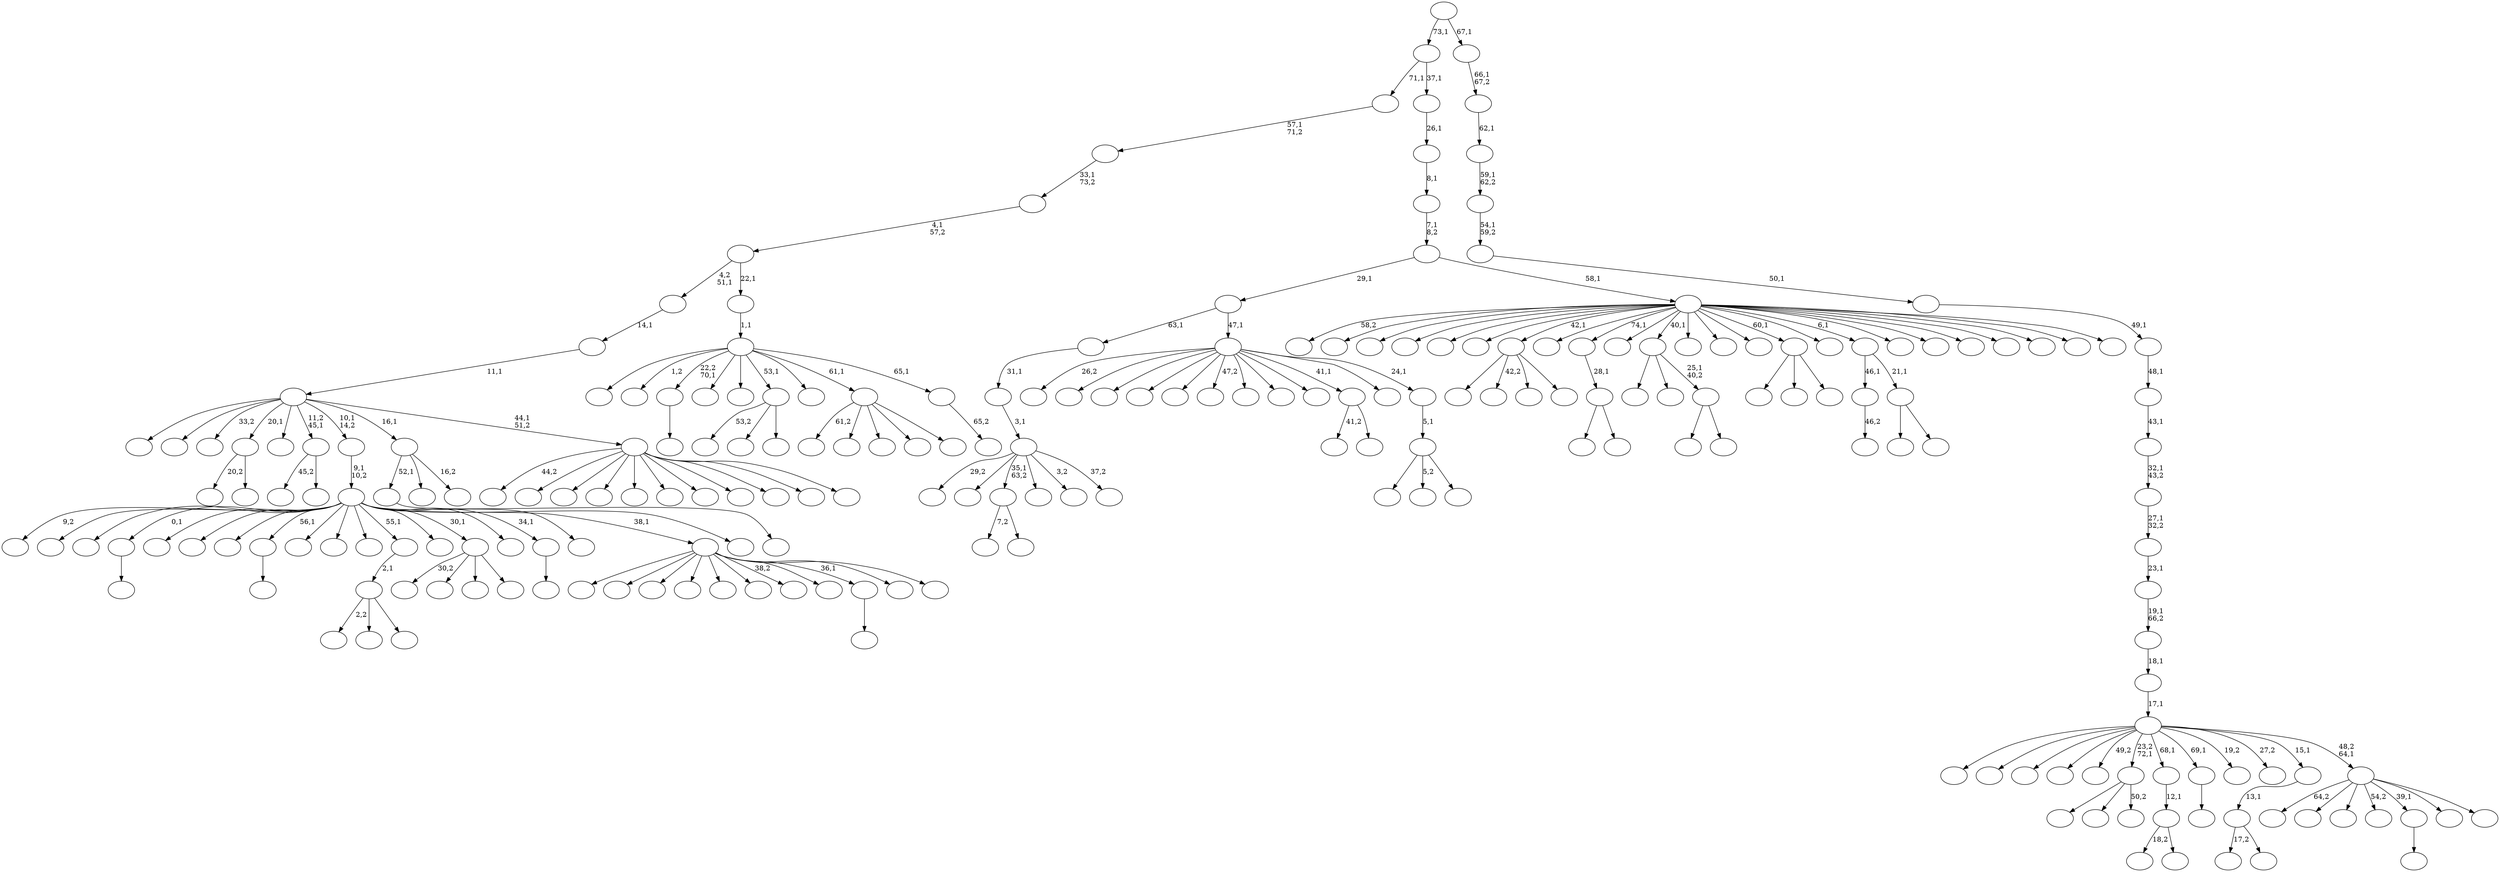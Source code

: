 digraph T {
	225 [label=""]
	224 [label=""]
	223 [label=""]
	222 [label=""]
	221 [label=""]
	220 [label=""]
	219 [label=""]
	218 [label=""]
	217 [label=""]
	216 [label=""]
	215 [label=""]
	214 [label=""]
	213 [label=""]
	212 [label=""]
	211 [label=""]
	210 [label=""]
	209 [label=""]
	208 [label=""]
	207 [label=""]
	206 [label=""]
	205 [label=""]
	204 [label=""]
	203 [label=""]
	202 [label=""]
	201 [label=""]
	200 [label=""]
	199 [label=""]
	198 [label=""]
	197 [label=""]
	196 [label=""]
	195 [label=""]
	194 [label=""]
	193 [label=""]
	192 [label=""]
	191 [label=""]
	190 [label=""]
	189 [label=""]
	188 [label=""]
	187 [label=""]
	186 [label=""]
	185 [label=""]
	184 [label=""]
	183 [label=""]
	182 [label=""]
	181 [label=""]
	180 [label=""]
	179 [label=""]
	178 [label=""]
	177 [label=""]
	176 [label=""]
	175 [label=""]
	174 [label=""]
	173 [label=""]
	172 [label=""]
	171 [label=""]
	170 [label=""]
	169 [label=""]
	168 [label=""]
	167 [label=""]
	166 [label=""]
	165 [label=""]
	164 [label=""]
	163 [label=""]
	162 [label=""]
	161 [label=""]
	160 [label=""]
	159 [label=""]
	158 [label=""]
	157 [label=""]
	156 [label=""]
	155 [label=""]
	154 [label=""]
	153 [label=""]
	152 [label=""]
	151 [label=""]
	150 [label=""]
	149 [label=""]
	148 [label=""]
	147 [label=""]
	146 [label=""]
	145 [label=""]
	144 [label=""]
	143 [label=""]
	142 [label=""]
	141 [label=""]
	140 [label=""]
	139 [label=""]
	138 [label=""]
	137 [label=""]
	136 [label=""]
	135 [label=""]
	134 [label=""]
	133 [label=""]
	132 [label=""]
	131 [label=""]
	130 [label=""]
	129 [label=""]
	128 [label=""]
	127 [label=""]
	126 [label=""]
	125 [label=""]
	124 [label=""]
	123 [label=""]
	122 [label=""]
	121 [label=""]
	120 [label=""]
	119 [label=""]
	118 [label=""]
	117 [label=""]
	116 [label=""]
	115 [label=""]
	114 [label=""]
	113 [label=""]
	112 [label=""]
	111 [label=""]
	110 [label=""]
	109 [label=""]
	108 [label=""]
	107 [label=""]
	106 [label=""]
	105 [label=""]
	104 [label=""]
	103 [label=""]
	102 [label=""]
	101 [label=""]
	100 [label=""]
	99 [label=""]
	98 [label=""]
	97 [label=""]
	96 [label=""]
	95 [label=""]
	94 [label=""]
	93 [label=""]
	92 [label=""]
	91 [label=""]
	90 [label=""]
	89 [label=""]
	88 [label=""]
	87 [label=""]
	86 [label=""]
	85 [label=""]
	84 [label=""]
	83 [label=""]
	82 [label=""]
	81 [label=""]
	80 [label=""]
	79 [label=""]
	78 [label=""]
	77 [label=""]
	76 [label=""]
	75 [label=""]
	74 [label=""]
	73 [label=""]
	72 [label=""]
	71 [label=""]
	70 [label=""]
	69 [label=""]
	68 [label=""]
	67 [label=""]
	66 [label=""]
	65 [label=""]
	64 [label=""]
	63 [label=""]
	62 [label=""]
	61 [label=""]
	60 [label=""]
	59 [label=""]
	58 [label=""]
	57 [label=""]
	56 [label=""]
	55 [label=""]
	54 [label=""]
	53 [label=""]
	52 [label=""]
	51 [label=""]
	50 [label=""]
	49 [label=""]
	48 [label=""]
	47 [label=""]
	46 [label=""]
	45 [label=""]
	44 [label=""]
	43 [label=""]
	42 [label=""]
	41 [label=""]
	40 [label=""]
	39 [label=""]
	38 [label=""]
	37 [label=""]
	36 [label=""]
	35 [label=""]
	34 [label=""]
	33 [label=""]
	32 [label=""]
	31 [label=""]
	30 [label=""]
	29 [label=""]
	28 [label=""]
	27 [label=""]
	26 [label=""]
	25 [label=""]
	24 [label=""]
	23 [label=""]
	22 [label=""]
	21 [label=""]
	20 [label=""]
	19 [label=""]
	18 [label=""]
	17 [label=""]
	16 [label=""]
	15 [label=""]
	14 [label=""]
	13 [label=""]
	12 [label=""]
	11 [label=""]
	10 [label=""]
	9 [label=""]
	8 [label=""]
	7 [label=""]
	6 [label=""]
	5 [label=""]
	4 [label=""]
	3 [label=""]
	2 [label=""]
	1 [label=""]
	0 [label=""]
	200 -> 201 [label=""]
	190 -> 222 [label="7,2"]
	190 -> 191 [label=""]
	178 -> 225 [label=""]
	178 -> 220 [label="42,2"]
	178 -> 216 [label=""]
	178 -> 179 [label=""]
	166 -> 167 [label=""]
	160 -> 187 [label="20,2"]
	160 -> 161 [label=""]
	157 -> 158 [label="46,2"]
	155 -> 197 [label=""]
	155 -> 156 [label=""]
	154 -> 155 [label="28,1"]
	144 -> 145 [label=""]
	141 -> 142 [label=""]
	134 -> 212 [label=""]
	134 -> 151 [label=""]
	134 -> 135 [label="50,2"]
	130 -> 182 [label="18,2"]
	130 -> 131 [label=""]
	129 -> 130 [label="12,1"]
	124 -> 150 [label=""]
	124 -> 125 [label=""]
	123 -> 148 [label=""]
	123 -> 147 [label=""]
	123 -> 124 [label="25,1\n40,2"]
	113 -> 114 [label=""]
	102 -> 196 [label="53,2"]
	102 -> 174 [label=""]
	102 -> 103 [label=""]
	100 -> 218 [label="2,2"]
	100 -> 203 [label=""]
	100 -> 101 [label=""]
	99 -> 100 [label="2,1"]
	96 -> 209 [label=""]
	96 -> 128 [label=""]
	96 -> 97 [label=""]
	90 -> 149 [label="45,2"]
	90 -> 91 [label=""]
	88 -> 199 [label=""]
	88 -> 89 [label=""]
	87 -> 157 [label="46,1"]
	87 -> 88 [label="21,1"]
	83 -> 84 [label=""]
	81 -> 185 [label="30,2"]
	81 -> 183 [label=""]
	81 -> 133 [label=""]
	81 -> 82 [label=""]
	79 -> 208 [label="29,2"]
	79 -> 194 [label=""]
	79 -> 190 [label="35,1\n63,2"]
	79 -> 136 [label=""]
	79 -> 119 [label="3,2"]
	79 -> 80 [label="37,2"]
	78 -> 79 [label="3,1"]
	77 -> 78 [label="31,1"]
	69 -> 70 [label=""]
	65 -> 66 [label=""]
	63 -> 162 [label="41,2"]
	63 -> 64 [label=""]
	57 -> 207 [label=""]
	57 -> 173 [label=""]
	57 -> 172 [label=""]
	57 -> 168 [label=""]
	57 -> 164 [label=""]
	57 -> 127 [label=""]
	57 -> 110 [label="38,2"]
	57 -> 104 [label=""]
	57 -> 65 [label="36,1"]
	57 -> 59 [label=""]
	57 -> 58 [label=""]
	53 -> 206 [label="9,2"]
	53 -> 204 [label=""]
	53 -> 202 [label=""]
	53 -> 200 [label="0,1"]
	53 -> 181 [label=""]
	53 -> 163 [label=""]
	53 -> 159 [label=""]
	53 -> 144 [label="56,1"]
	53 -> 139 [label=""]
	53 -> 117 [label=""]
	53 -> 116 [label=""]
	53 -> 99 [label="55,1"]
	53 -> 98 [label=""]
	53 -> 81 [label="30,1"]
	53 -> 72 [label=""]
	53 -> 69 [label="34,1"]
	53 -> 62 [label=""]
	53 -> 57 [label="38,1"]
	53 -> 54 [label=""]
	52 -> 53 [label="9,1\n10,2"]
	50 -> 176 [label=""]
	50 -> 73 [label="5,2"]
	50 -> 51 [label=""]
	49 -> 50 [label="5,1"]
	48 -> 223 [label="26,2"]
	48 -> 219 [label=""]
	48 -> 198 [label=""]
	48 -> 186 [label=""]
	48 -> 170 [label=""]
	48 -> 152 [label="47,2"]
	48 -> 126 [label=""]
	48 -> 95 [label=""]
	48 -> 68 [label=""]
	48 -> 63 [label="41,1"]
	48 -> 55 [label=""]
	48 -> 49 [label="24,1"]
	47 -> 77 [label="63,1"]
	47 -> 48 [label="47,1"]
	44 -> 217 [label="61,2"]
	44 -> 171 [label=""]
	44 -> 92 [label=""]
	44 -> 86 [label=""]
	44 -> 45 [label=""]
	42 -> 141 [label="52,1"]
	42 -> 112 [label=""]
	42 -> 43 [label="16,2"]
	40 -> 221 [label="44,2"]
	40 -> 195 [label=""]
	40 -> 177 [label=""]
	40 -> 132 [label=""]
	40 -> 120 [label=""]
	40 -> 109 [label=""]
	40 -> 74 [label=""]
	40 -> 67 [label=""]
	40 -> 56 [label=""]
	40 -> 46 [label=""]
	40 -> 41 [label=""]
	39 -> 215 [label=""]
	39 -> 192 [label=""]
	39 -> 169 [label="33,2"]
	39 -> 160 [label="20,1"]
	39 -> 121 [label=""]
	39 -> 90 [label="11,2\n45,1"]
	39 -> 52 [label="10,1\n14,2"]
	39 -> 42 [label="16,1"]
	39 -> 40 [label="44,1\n51,2"]
	38 -> 39 [label="11,1"]
	37 -> 38 [label="14,1"]
	35 -> 36 [label="65,2"]
	34 -> 188 [label=""]
	34 -> 175 [label="1,2"]
	34 -> 166 [label="22,2\n70,1"]
	34 -> 146 [label=""]
	34 -> 122 [label=""]
	34 -> 102 [label="53,1"]
	34 -> 93 [label=""]
	34 -> 44 [label="61,1"]
	34 -> 35 [label="65,1"]
	33 -> 34 [label="1,1"]
	32 -> 37 [label="4,2\n51,1"]
	32 -> 33 [label="22,1"]
	31 -> 32 [label="4,1\n57,2"]
	30 -> 31 [label="33,1\n73,2"]
	29 -> 30 [label="57,1\n71,2"]
	26 -> 143 [label="17,2"]
	26 -> 27 [label=""]
	25 -> 26 [label="13,1"]
	23 -> 224 [label="58,2"]
	23 -> 211 [label=""]
	23 -> 210 [label=""]
	23 -> 205 [label=""]
	23 -> 193 [label=""]
	23 -> 189 [label=""]
	23 -> 178 [label="42,1"]
	23 -> 165 [label=""]
	23 -> 154 [label="74,1"]
	23 -> 140 [label=""]
	23 -> 123 [label="40,1"]
	23 -> 115 [label=""]
	23 -> 108 [label=""]
	23 -> 107 [label=""]
	23 -> 96 [label="60,1"]
	23 -> 94 [label=""]
	23 -> 87 [label="6,1"]
	23 -> 85 [label=""]
	23 -> 76 [label=""]
	23 -> 75 [label=""]
	23 -> 61 [label=""]
	23 -> 60 [label=""]
	23 -> 28 [label=""]
	23 -> 24 [label=""]
	22 -> 47 [label="29,1"]
	22 -> 23 [label="58,1"]
	21 -> 22 [label="7,1\n8,2"]
	20 -> 21 [label="8,1"]
	19 -> 20 [label="26,1"]
	18 -> 29 [label="71,1"]
	18 -> 19 [label="37,1"]
	16 -> 213 [label="64,2"]
	16 -> 184 [label=""]
	16 -> 118 [label=""]
	16 -> 106 [label="54,2"]
	16 -> 83 [label="39,1"]
	16 -> 71 [label=""]
	16 -> 17 [label=""]
	15 -> 214 [label=""]
	15 -> 180 [label=""]
	15 -> 153 [label=""]
	15 -> 138 [label=""]
	15 -> 137 [label="49,2"]
	15 -> 134 [label="23,2\n72,1"]
	15 -> 129 [label="68,1"]
	15 -> 113 [label="69,1"]
	15 -> 111 [label="19,2"]
	15 -> 105 [label="27,2"]
	15 -> 25 [label="15,1"]
	15 -> 16 [label="48,2\n64,1"]
	14 -> 15 [label="17,1"]
	13 -> 14 [label="18,1"]
	12 -> 13 [label="19,1\n66,2"]
	11 -> 12 [label="23,1"]
	10 -> 11 [label="27,1\n32,2"]
	9 -> 10 [label="32,1\n43,2"]
	8 -> 9 [label="43,1"]
	7 -> 8 [label="48,1"]
	6 -> 7 [label="49,1"]
	5 -> 6 [label="50,1"]
	4 -> 5 [label="54,1\n59,2"]
	3 -> 4 [label="59,1\n62,2"]
	2 -> 3 [label="62,1"]
	1 -> 2 [label="66,1\n67,2"]
	0 -> 18 [label="73,1"]
	0 -> 1 [label="67,1"]
}
